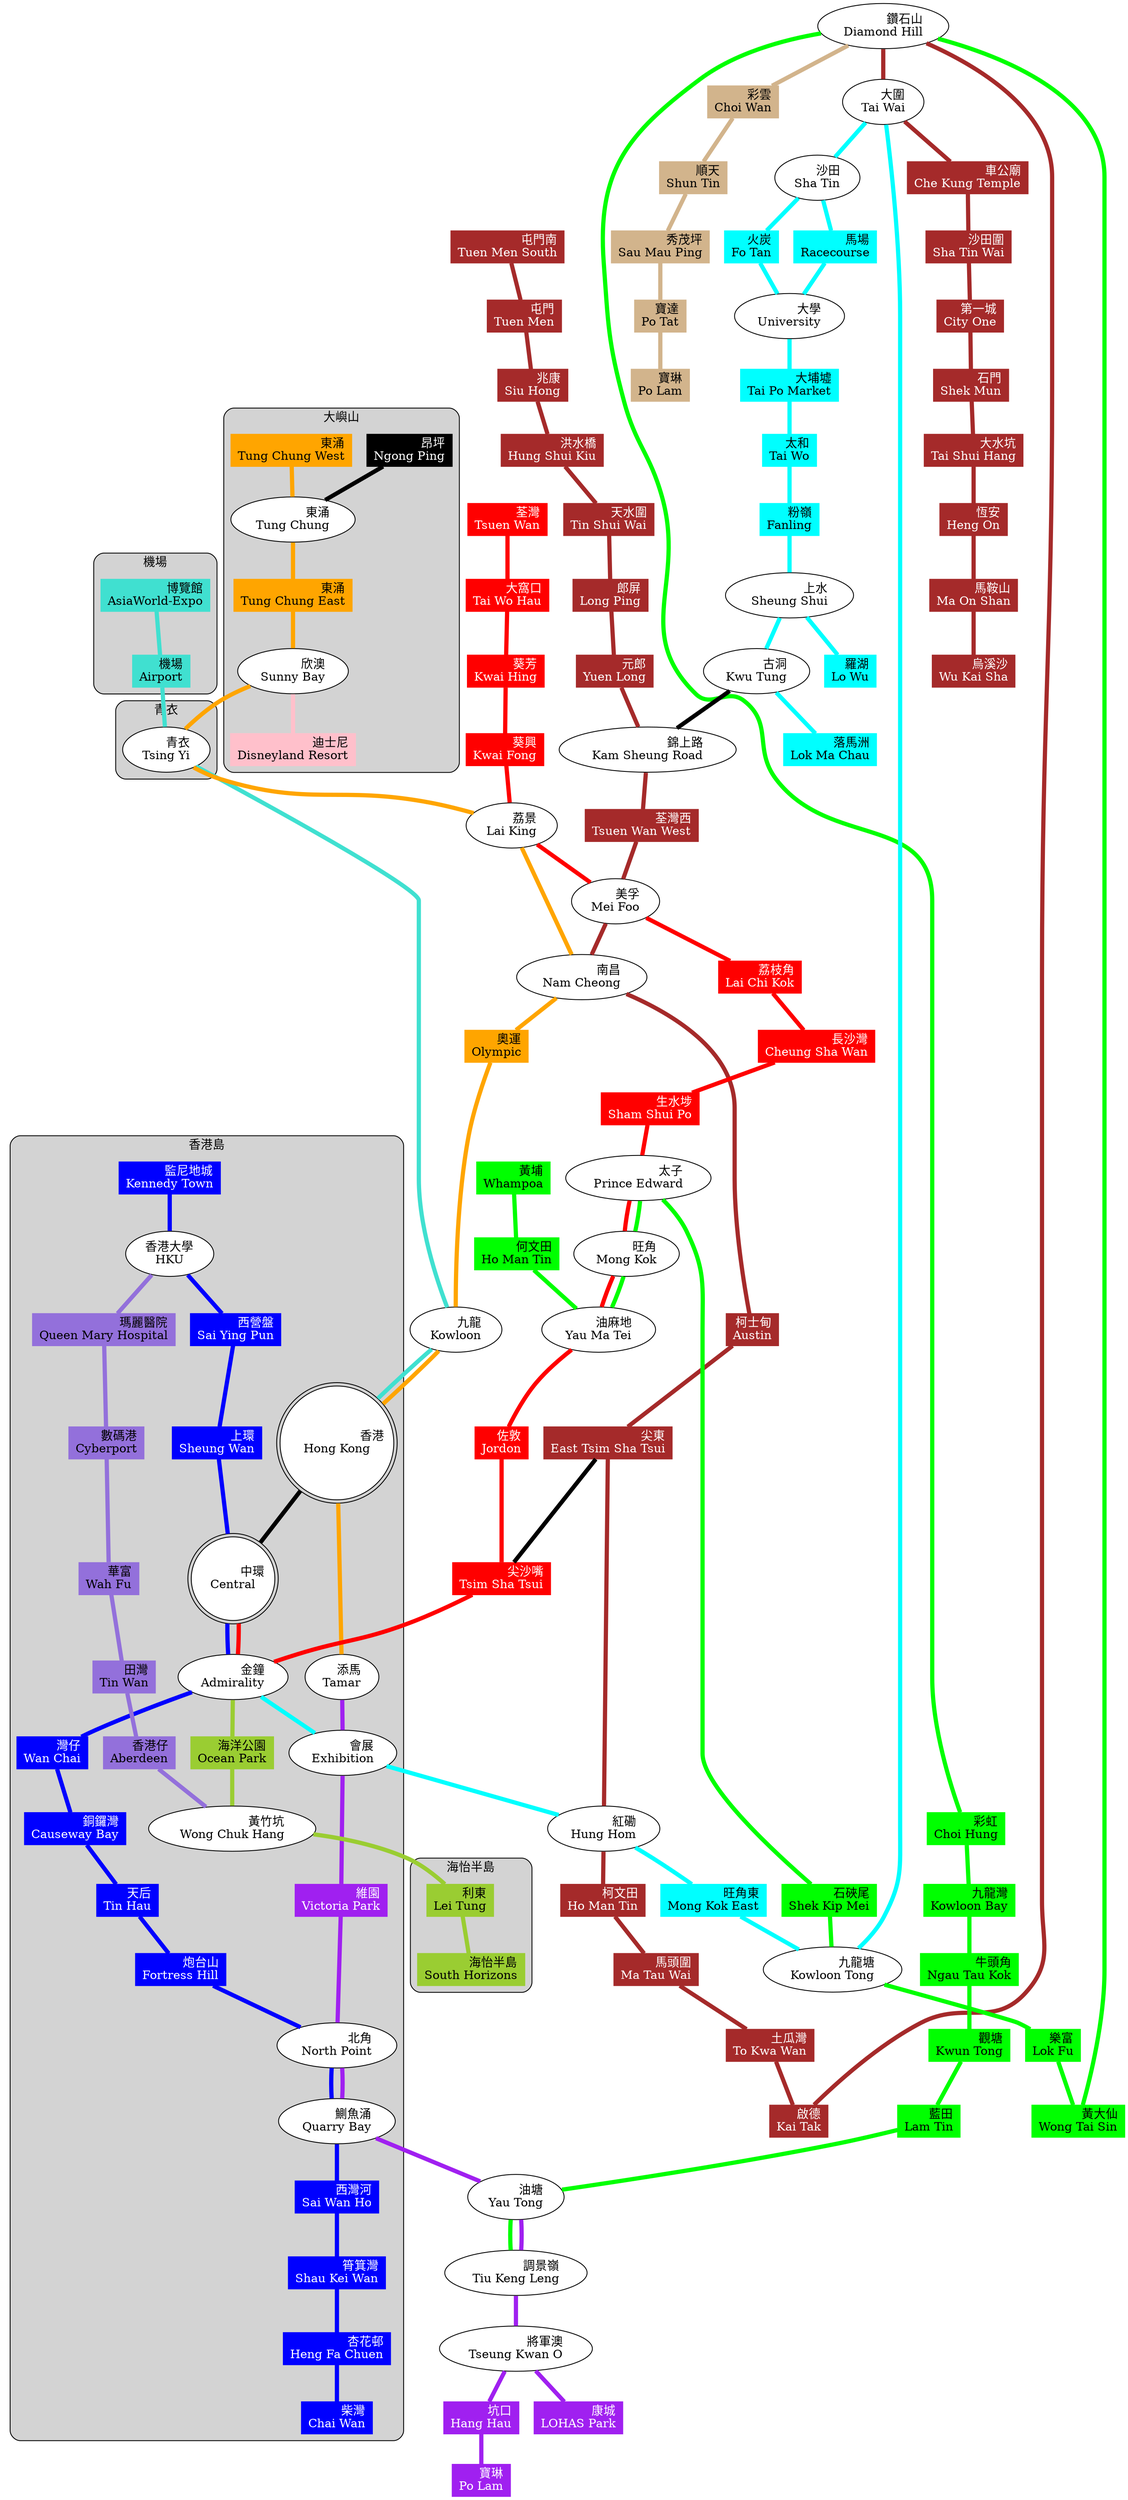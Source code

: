 // Line                     | Code | Color        |
// -------------------------+------+--------------+
// Airport Express Line     | AE   | turquoise    |
// Disneyland Resort Line   | DR   | pink         |
// East Kowloon Line        | EK   | tan          |
// East West Line           | EW   | brown        |
// Island Line              | I    | blue         |
// Kwan Tong Line           | KT   | green        |
// Northern Line            | N    | black        |
// North South Line         | NS   | cyan         |
// South Island Line (East) | SIE  | yellowgreen  |
// South Island Line (West) | SIW  | mediumpurple |
// Tseung Kwan O Line       | TKO  | purple       |
// Tsuen Wan Line           | TW   | red          |
// Tung Chung Line          | TC   | orange       |

graph hongkong_mtr {
    node [shape=box, style=filled]
    edge [penwidth=5]

    // Airport Express Line
    node [color=turquoise, fontcolor=black]
    subgraph cluster_2 {
        label="機場"
        style="rounded,filled"

        node [color=turquoise, fontcolor=black]
        AE1 [label="博覽館\rAsiaWorld-Expo"]
        AE2 [label="機場\rAirport"]
    }
    subgraph cluster_1 {
        label="青衣"
        style="rounded,filled"

        node [color=turquoise, fontcolor=black]
        AE3_TC5 [label="青衣\rTsing Yi", shape=ellipse, color=black, fontcolor=black, fillcolor=white]
    }
    AE4_TC9 [label="九龍\rKowloon", shape=ellipse, color=black, fontcolor=black, fillcolor=white]
    subgraph cluster_0 {
        label="香港島"
        style="rounded,filled"

        node [color=turquoise, fontcolor=black]
        AE5_TC20 [label="香港\rHong Kong", shape=doublecircle, color=black, fontcolor=black, fillcolor=white]
    }

    edge [color=turquoise]
    AE1 -- AE2 -- AE3_TC5 -- AE4_TC9 -- AE5_TC20

    // Disney Resort Line
    node [color=pink, fontcolor=black]
    subgraph cluster_3 {
        label="大嶼山"
        style="rounded,filled"

        node [color=pink, fontcolor=black]
        DR1_TC4 [label="欣澳\rSunny Bay", shape=ellipse, color=black, fontcolor=black, fillcolor=white]
        DR2 [label="迪士尼\rDisneyland Resort"]
    }

    edge [color=pink]
    DR1_TC4 -- DR2

    // East Kowloon Line
    node [color=tan, fontcolor=black]
    EK1_EW19_KT10 [label="鑽石山\rDiamond Hill", shape=ellipse, color=black, fontcolor=black, fillcolor=white]
    EK2 [label="彩雲\rChoi Wan"]
    EK3 [label="順天\rShun Tin"]
    EK4 [label="秀茂坪\rSau Mau Ping"]
    EK5 [label="寶達\rPo Tat"]
    EK6 [label="寶琳\rPo Lam"]

    edge [color=tan]
    EK1_EW19_KT10 -- EK2 -- EK3 -- EK4 -- EK5 -- EK6

    // East West Line
    node [color=brown, fontcolor=white]
    EW1 [label="屯門南\rTuen Men South"]
    EW2 [label="屯門\rTuen Men"]
    EW3 [label="兆康\rSiu Hong"]
    EW4 [label="洪水橋\rHung Shui Kiu"]
    EW5 [label="天水圍\rTin Shui Wai"]
    EW6 [label="郎屏\rLong Ping"]
    EW7 [label="元郎\rYuen Long"]
    EW8_N2 [label="錦上路\rKam Sheung Road", shape=ellipse, color=black, fontcolor=black, fillcolor=white]
    EW9 [label="荃灣西\rTsuen Wan West"]
    EW10_TW6 [label="美孚\rMei Foo", shape=ellipse, color=black, fontcolor=black, fillcolor=white]
    EW11_TC7 [label="南昌\rNam Cheong", shape=ellipse, color=black, fontcolor=black, fillcolor=white]
    EW12 [label="柯士甸\rAustin"]
    EW13 [label="尖東\rEast Tsim Sha Tsui"]
    EW14_NS3 [label="紅磡\rHung Hom", shape=ellipse, color=black, fontcolor=black, fillcolor=white]
    EW15 [label="柯文田\rHo Man Tin"]
    EW16 [label="馬頭圍\rMa Tau Wai"]
    EW17 [label="土瓜灣\rTo Kwa Wan"]
    EW18 [label="啟德\rKai Tak"]
    EK1_EW19_KT10 [label="鑽石山\rDiamond Hill", shape=ellipse, color=black, fontcolor=black, fillcolor=white]
    EW20_NS6 [label="大圍\rTai Wai", shape=ellipse, color=black, fontcolor=black, fillcolor=white]
    EW21 [label="車公廟\rChe Kung Temple"]
    EW22 [label="沙田圍\rSha Tin Wai"]
    EW23 [label="第一城\rCity One"]
    EW24 [label="石門\rShek Mun"]
    EW25 [label="大水坑\rTai Shui Hang"]
    EW26 [label="恆安\rHeng On"]
    EW27 [label="馬鞍山\rMa On Shan"]
    EW28 [label="烏溪沙\rWu Kai Sha"]

    edge [color=brown]
    EW1 -- EW2 -- EW3 -- EW4 -- EW5 -- EW6 -- EW7 -- EW8_N2 -- EW9 -- EW10_TW6 -- EW11_TC7 -- EW12 -- EW13 -- EW14_NS3 -- EW15 -- EW16 -- EW17 -- EW18 -- EK1_EW19_KT10 -- EW20_NS6 -- EW21 -- EW22 -- EW23 -- EW24 -- EW25 -- EW26 -- EW27 -- EW28

    // Island Line
    node [color=blue, fontcolor=white]
    subgraph cluster_0 {
        label="香港島"
        style="rounded,filled"

        node [color=blue, fontcolor=white]
        I1 [label="監尼地城\rKennedy Town"]
        I2_SIW1 [label="香港大學\rHKU", shape=ellipse, color=black, fontcolor=black, fillcolor=white]
        I3 [label="西營盤\rSai Ying Pun"]
        I4 [label="上環\rSheung Wan"]
        I5_TW16 [label="中環\rCentral", shape=doublecircle, color=black, fontcolor=black, fillcolor=white]
        I6_NS1_SIE1_TW15 [label="金鐘\rAdmirality", shape=ellipse, color=black, fontcolor=black, fillcolor=white]
        I7 [label="灣仔\rWan Chai"]
        I8 [label="銅鑼灣\rCauseway Bay"]
        I9 [label="天后\rTin Hau"]
        I10 [label="炮台山\rFortress Hill"]
        I11_TKO4 [label="北角\rNorth Point", shape=ellipse, color=black, fontcolor=black, fillcolor=white]
        I12_TKO5 [label="鰂魚涌\rQuarry Bay", shape=ellipse, color=black, fontcolor=black, fillcolor=white]
        I13 [label="太古\rTai Koo"]
        I13 [label="西灣河\rSai Wan Ho"]
        I14 [label="筲箕灣\rShau Kei Wan"]
        I15 [label="杏花邨\rHeng Fa Chuen"]
        I16 [label="柴灣\rChai Wan"]
    }

    edge [color=blue]
    I1 -- I2_SIW1 -- I3 -- I4 -- I5_TW16 -- I6_NS1_SIE1_TW15 -- I7 -- I8 -- I9 -- I10 -- I11_TKO4 -- I12_TKO5 -- I13 -- I14 -- I15 -- I16

    // Kwan Tong Line
    node [color=green, fontcolor=black]
    KT1 [label="黃埔\rWhampoa"]
    KT2 [label="何文田\rHo Man Tin"]
    KT3_TW12 [label="油麻地\rYau Ma Tei", shape=ellipse, color=black, fontcolor=black, fillcolor=white]
    KT4_TW11 [label="旺角\rMong Kok", shape=ellipse, color=black, fontcolor=black, fillcolor=white]
    KT5_TW10 [label="太子\rPrince Edward", shape=ellipse, color=black, fontcolor=black, fillcolor=white]
    KT6 [label="石硤尾\rShek Kip Mei"]
    KT7_NS5 [label="九龍塘\rKowloon Tong", shape=ellipse, color=black, fontcolor=black, fillcolor=white]
    KT8 [label="樂富\rLok Fu"]
    KT9 [label="黃大仙\rWong Tai Sin"]
    EK1_EW19_KT10 [label="鑽石山\rDiamond Hill", shape=ellipse, color=black, fontcolor=black, fillcolor=white]
    KT11 [label="彩虹\rChoi Hung"]
    KT12 [label="九龍灣\rKowloon Bay"]
    KT13 [label="牛頭角\rNgau Tau Kok"]
    KT14 [label="觀塘\rKwun Tong"]
    KT15 [label="藍田\rLam Tin"]
    KT16_TKO6 [label="油塘\rYau Tong", shape=ellipse, color=black, fontcolor=black, fillcolor=white]
    KT17_TKO7 [label="調景嶺\rTiu Keng Leng", shape=ellipse, color=black, fontcolor=black, fillcolor=white]

    edge [color=green]
    KT1 -- KT2 -- KT3_TW12 -- KT4_TW11 -- KT5_TW10 -- KT6 -- KT7_NS5 -- KT8 -- KT9 -- EK1_EW19_KT10 -- KT11 -- KT12 -- KT13 -- KT14 -- KT15 -- KT16_TKO6 -- KT17_TKO7

    // Northern Line
    node [color=black, fontcolor=white]
    N1_NS14A [label="古洞\rKwu Tung", shape=ellipse, color=black, fontcolor=black, fillcolor=white]
    EW8_N2 [label="錦上路\rKam Sheung Road", shape=ellipse, color=black, fontcolor=black, fillcolor=white]

    edge [color=black]
    N1_NS14A -- EW8_N2

    // North South Line (formerly, East Rail Line)
    node [color=cyan, fontcolor=black]
    I6_NS1_SIE1_TW15 [label="金鐘\rAdmirality", shape=ellipse, color=black, fontcolor=black, fillcolor=white]
    subgraph cluster_0 {
        label="香港島"
        style="rounded,filled"

        node [color=cyan, fontcolor=black]
        NS2_TKO2 [label="會展\rExhibition", shape=ellipse, color=black, fontcolor=black, fillcolor=white]
    }
    EW14_NS3 [label="紅磡\rHung Hom", shape=ellipse, color=black, fontcolor=black, fillcolor=white]
    NS4 [label="旺角東\rMong Kok East"]
    KT7_NS5 [label="九龍塘\rKowloon Tong", shape=ellipse, color=black, fontcolor=black, fillcolor=white]
    EW20_NS6 [label="大圍\rTai Wai", shape=ellipse, color=black, fontcolor=black, fillcolor=white]
    NS7 [label="沙田\rSha Tin", shape=ellipse, color=black, fontcolor=black, fillcolor=white]
    NS8A [label="火炭\rFo Tan"]
    NS8B [label="馬場\rRacecourse"]
    NS9 [label="大學\rUniversity", shape=ellipse, color=black, fontcolor=black, fillcolor=white]
    NS10 [label="大埔墟\rTai Po Market"]
    NS11 [label="太和\rTai Wo"]
    NS12 [label="粉嶺\rFanling"]
    NS13 [label="上水\rSheung Shui", shape=ellipse, color=black, fontcolor=black, fillcolor=white]
    N1_NS14A [label="古洞\rKwu Tung", shape=ellipse, color=black, fontcolor=black, fillcolor=white]
    N1_NS14A2 [label="落馬洲\rLok Ma Chau"]
    NS14B [label="羅湖\rLo Wu"]

    edge [color=cyan]
    I6_NS1_SIE1_TW15 -- NS2_TKO2 -- EW14_NS3 -- NS4 -- KT7_NS5 -- EW20_NS6 -- NS7 -- NS8A -- NS9 -- NS10 -- NS11 -- NS12 -- NS13 -- N1_NS14A -- N1_NS14A2
    NS7 -- NS8B -- NS9
    NS13 -- NS14B

    // South Island Line (East)
    node [color=yellowgreen, fontcolor=black]
    subgraph cluster_0 {
        label="香港島"
        style="rounded,filled"

        node [color=yellowgreen, fontcolor=black]
        I6_NS1_SIE1_TW15 [label="金鐘\rAdmirality", shape=ellipse, color=black, fontcolor=black, fillcolor=white]
        SIE2 [label="海洋公園\rOcean Park"]
        SIE3_SIW7 [label="黃竹坑\rWong Chuk Hang", shape=ellipse, color=black, fontcolor=black, fillcolor=white]
    }
    subgraph cluster_4 {
        label="海怡半島"
        style="rounded,filled"

        node [color=yellowgreen, fontcolor=black]
        SIE4 [label="利東\rLei Tung"]
        SIE5 [label="海怡半島\rSouth Horizons"]
    }

    edge [color=yellowgreen]
    I6_NS1_SIE1_TW15 -- SIE2 -- SIE3_SIW7 -- SIE4 -- SIE5

    // South Island Line (West)
    node [color=mediumpurple, fontcolor=black]
    subgraph cluster_0 {
        label="香港島"
        style="rounded,filled"

        node [color=mediumpurple, fontcolor=black]
        I2_SIW1 [label="香港大學\rHKU", shape=ellipse, color=black, fontcolor=black, fillcolor=white]
        SIW2 [label="瑪麗醫院\rQueen Mary Hospital"]
        SIW3 [label="數碼港\rCyberport"]
        SIW4 [label="華富\rWah Fu"]
        SIW5 [label="田灣\rTin Wan"]
        SIW6 [label="香港仔\rAberdeen"]
        SIE3_SIW7 [label="黃竹坑\rWong Chuk Hang", shape=ellipse, color=black, fontcolor=black, fillcolor=white]
    }

    edge [color=mediumpurple]
    I2_SIW1 -- SIW2 -- SIW3 -- SIW4 -- SIW5 -- SIW6 -- SIE3_SIW7

    // Tseung Kwan O Line
    node [color=purple, fontcolor=white]
    subgraph cluster_0 {
        label="香港島"
        style="rounded,filled"

        node [color=purple, fontcolor=white]
        TC21_TKO1 [label="添馬\rTamar", shape=ellipse, color=black, fontcolor=black, fillcolor=white]
        NS2_TKO2 [label="會展\rExhibition", shape=ellipse, color=black, fontcolor=black, fillcolor=white]
        TKO3 [label="維園\rVictoria Park"]
        I11_TKO4 [label="北角\rNorth Point", shape=ellipse, color=black, fontcolor=black, fillcolor=white]
    }
    I12_TKO5 [label="鰂魚涌\rQuarry Bay", shape=ellipse, color=black, fontcolor=black, fillcolor=white]
    KT16_TKO6 [label="油塘\rYau Tong", shape=ellipse, color=black, fontcolor=black, fillcolor=white]
    KT17_TKO7 [label="調景嶺\rTiu Keng Leng", shape=ellipse, color=black, fontcolor=black, fillcolor=white]
    TKO8 [label="將軍澳\rTseung Kwan O", shape=ellipse, color=black, fontcolor=black, fillcolor=white]
    TKO9A [label="坑口\rHang Hau"]
    TKO9A2 [label="寶琳\rPo Lam"]
    TKO9B [label="康城\rLOHAS Park"]

    edge [color=purple]
    TC21_TKO1 -- NS2_TKO2 -- TKO3 -- I11_TKO4 -- I12_TKO5 -- KT16_TKO6 -- KT17_TKO7 -- TKO8 -- TKO9A -- TKO9A2
    TKO8 -- TKO9B

    // Tsuen Wan Line
    node [color=red, fontcolor=white]
    TW1 [label="荃灣\rTsuen Wan"]
    TW2 [label="大窩口\rTai Wo Hau"]
    TW3 [label="葵芳\rKwai Hing"]
    TW4 [label="葵興\rKwai Fong"]
    TC6_TW5 [label="荔景\rLai King", shape=ellipse, color=black, fontcolor=black, fillcolor=white]
    EW10_TW6 [label="美孚\rMei Foo", shape=ellipse, color=black, fontcolor=black, fillcolor=white]
    TW7 [label="荔枝角\rLai Chi Kok"]
    TW8 [label="長沙灣\rCheung Sha Wan"]
    TW9 [label="生水埗\rSham Shui Po"]
    KT5_TW10 [label="太子\rPrince Edward", shape=ellipse, color=black, fontcolor=black, fillcolor=white]
    KT4_TW11 [label="旺角\rMong Kok", shape=ellipse, color=black, fontcolor=black, fillcolor=white]
    KT3_TW12 [label="油麻地\rYau Ma Tei", shape=ellipse, color=black, fontcolor=black, fillcolor=white]
    TW13 [label="佐敦\rJordon"]
    TW14 [label="尖沙嘴\rTsim Sha Tsui"]
    I6_NS1_SIE1_TW15 [label="金鐘\rAdmirality", shape=ellipse, color=black, fontcolor=black, fillcolor=white]
    I5_TW16 [label="中環\rCentral", shape=doublecircle, color=black, fontcolor=black, fillcolor=white]

    edge [color=red]
    TW1 -- TW2 -- TW3 -- TW4 -- TC6_TW5 -- EW10_TW6 -- TW7 -- TW8 -- TW9 -- KT5_TW10 -- KT4_TW11 -- KT3_TW12 -- TW13 -- TW14 -- I6_NS1_SIE1_TW15 -- I5_TW16

    // Tung Chung Line
    node [color=orange, fontcolor=black]
    subgraph cluster_3 {
        label="大嶼山"
        style="rounded,filled"

        node [color=orange, fontcolor=black]
        TC1 [label="東涌\rTung Chung West"]
        TC2 [label="東涌\rTung Chung", shape=ellipse, color=black, fontcolor=black, fillcolor=white]
        TC3 [label="東涌\rTung Chung East"]
        DR1_TC4 [label="欣澳\rSunny Bay", shape=ellipse, color=black, fontcolor=black, fillcolor=white]
    }
    subgraph cluster_1 {
        label="青衣"
        style="rounded,filled"

        node [color=orange, fontcolor=black]
        AE3_TC5 [label="青衣\rTsing Yi", shape=ellipse, color=black, fontcolor=black, fillcolor=white]
    }
    TC6_TW5 [label="荔景\rLai King", shape=ellipse, color=black, fontcolor=black, fillcolor=white]
    EW11_TC7 [label="南昌\rNam Cheong", shape=ellipse, color=black, fontcolor=black, fillcolor=white]
    TC8 [label="奧運\rOlympic"]
    AE4_TC9 [label="九龍\rKowloon", shape=ellipse, color=black, fontcolor=black, fillcolor=white]
    subgraph cluster_0 {
        label="香港島"
        style="rounded,filled"

        node [color=orange, fontcolor=black]
        AE5_TC20 [label="香港\rHong Kong", shape=doublecircle, color=black, fontcolor=black, fillcolor=white]
        TC21_TKO1 [label="添馬\rTamar", shape=ellipse, color=black, fontcolor=black, fillcolor=white]
    }

    edge [color=orange]
    TC1 -- TC2 -- TC3 -- DR1_TC4 -- AE3_TC5 -- TC6_TW5 -- EW11_TC7 -- TC8 -- AE4_TC9 -- AE5_TC20 -- TC21_TKO1

    // Misc
    node [color=black, fontcolor=white]
    subgraph cluster_3 {
        label="大嶼山"
        style="rounded,filled"

        node [color=black, fontcolor=white]
        NP [label="昂坪\rNgong Ping"]
    }

    edge [color=black]
    AE5_TC20 -- I5_TW16
    EW13 -- TW14
    NP -- TC2
}
